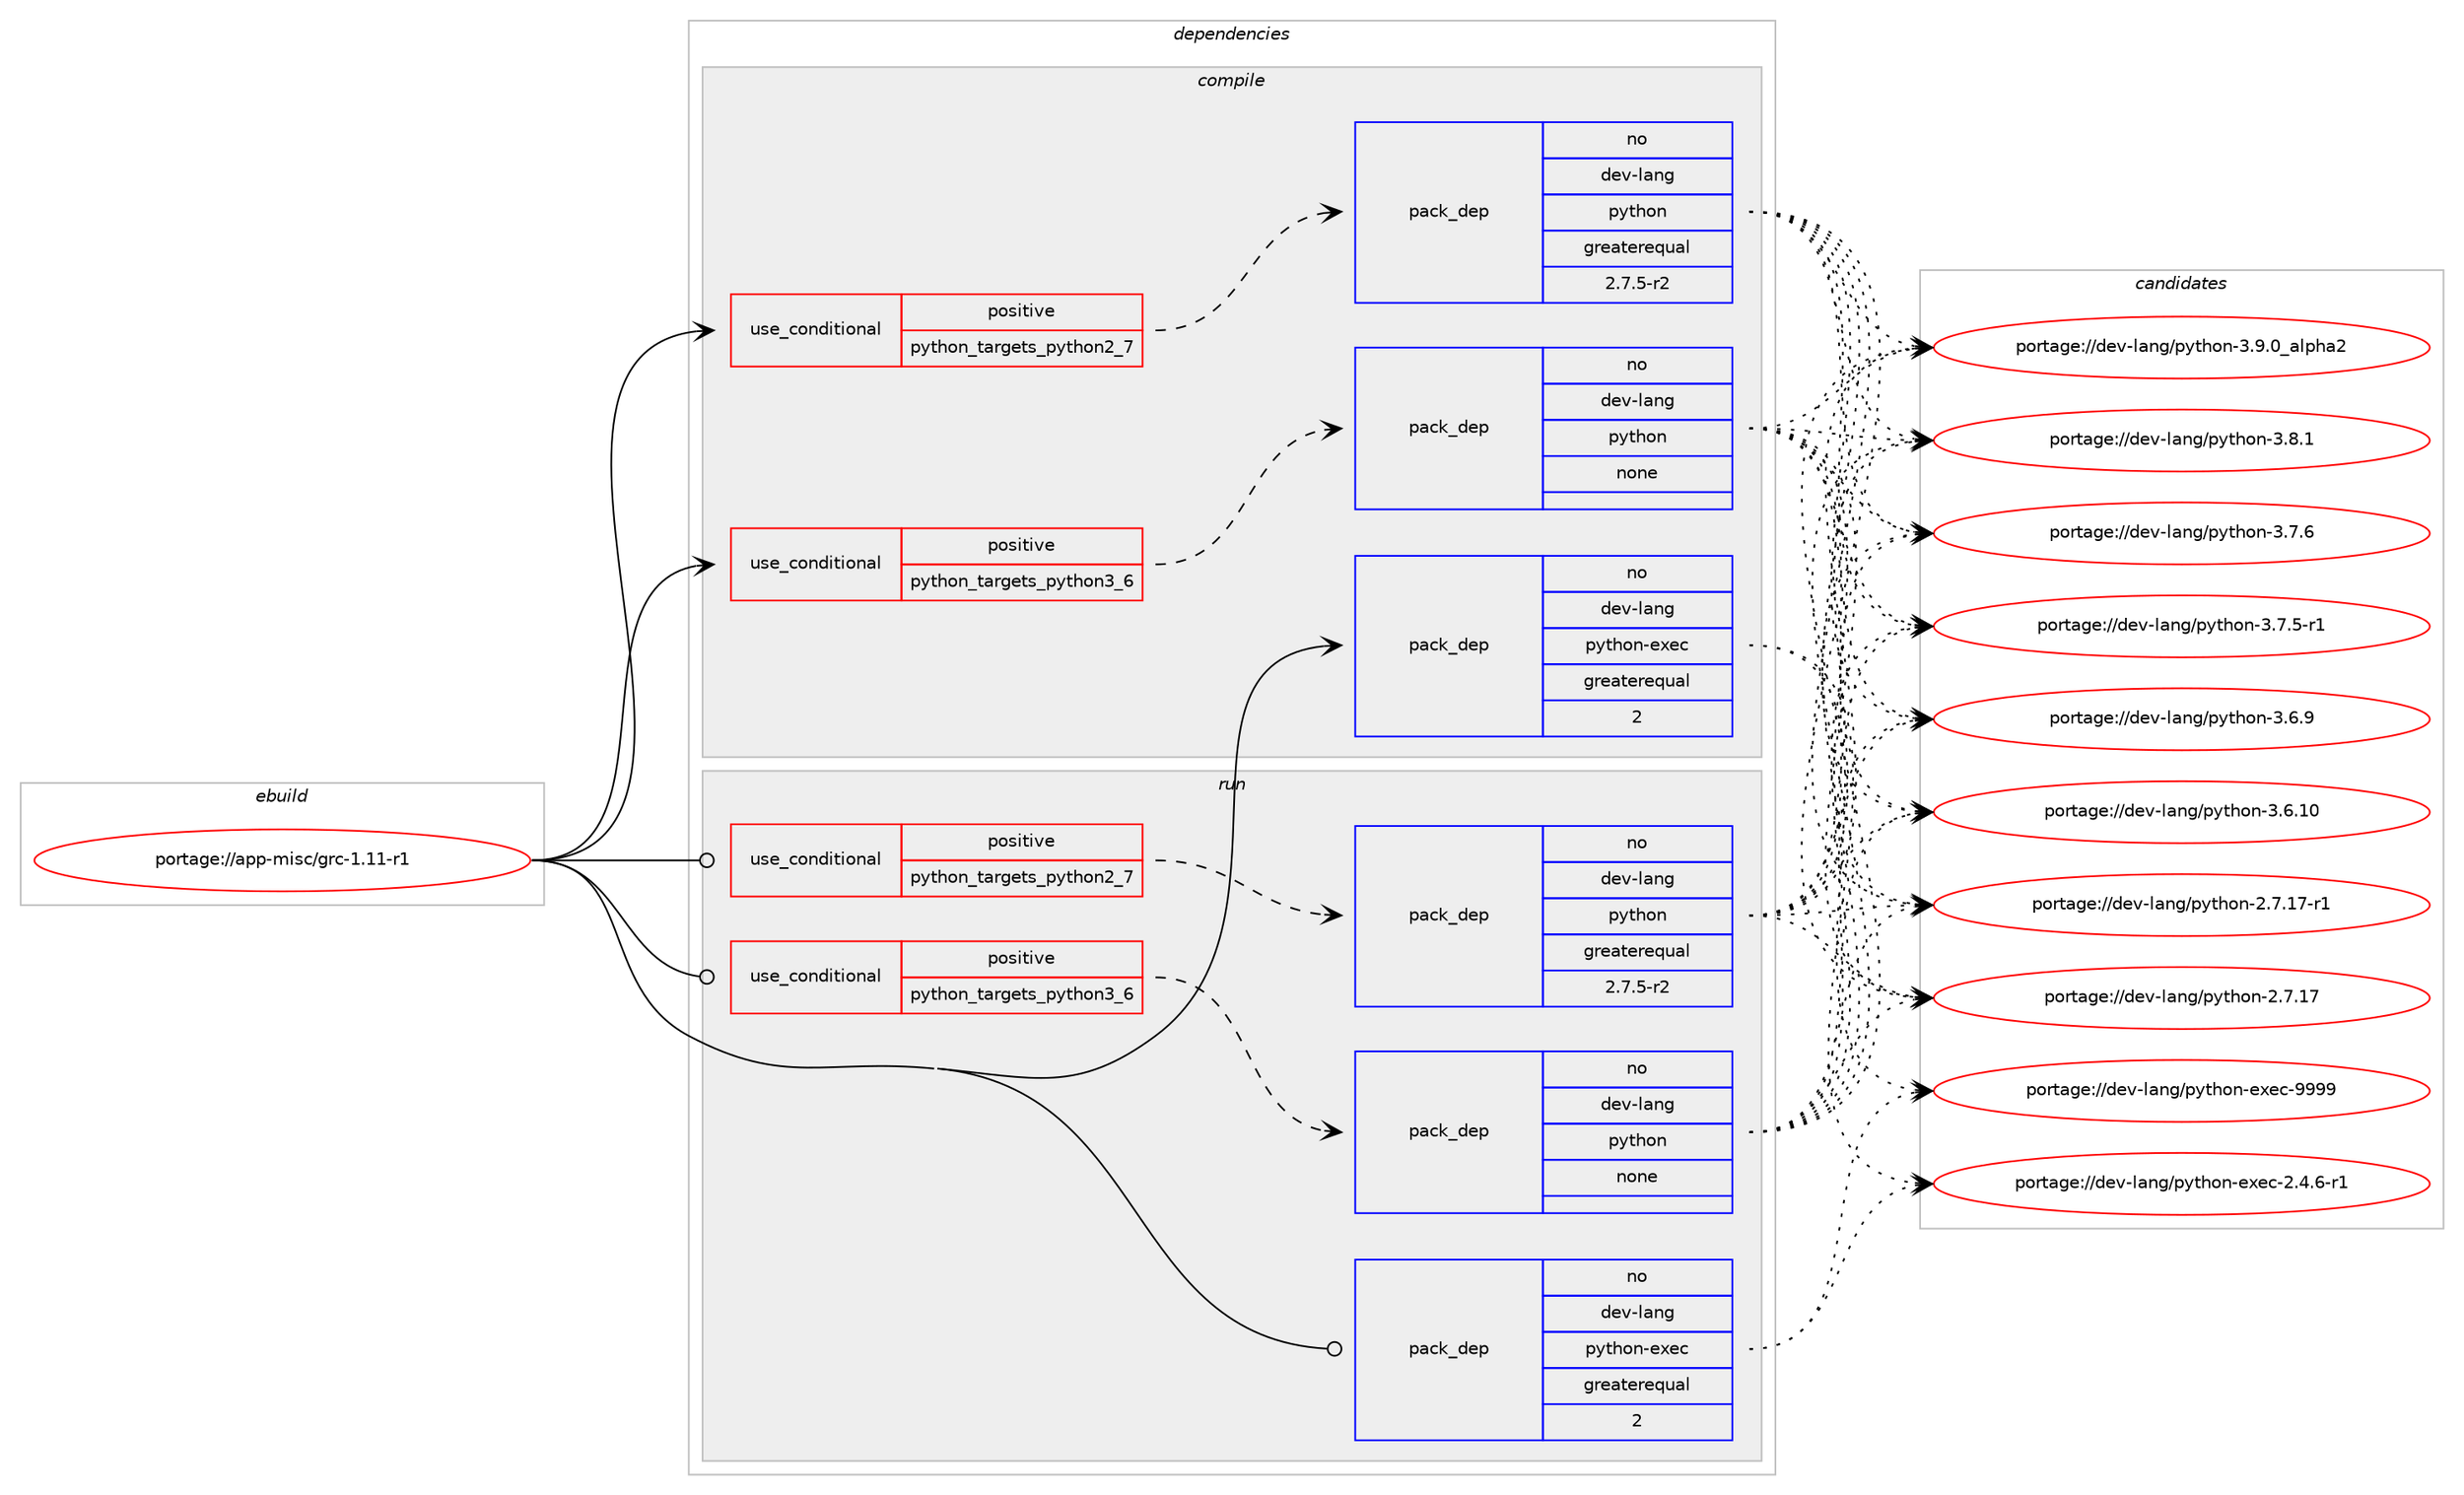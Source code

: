 digraph prolog {

# *************
# Graph options
# *************

newrank=true;
concentrate=true;
compound=true;
graph [rankdir=LR,fontname=Helvetica,fontsize=10,ranksep=1.5];#, ranksep=2.5, nodesep=0.2];
edge  [arrowhead=vee];
node  [fontname=Helvetica,fontsize=10];

# **********
# The ebuild
# **********

subgraph cluster_leftcol {
color=gray;
label=<<i>ebuild</i>>;
id [label="portage://app-misc/grc-1.11-r1", color=red, width=4, href="../app-misc/grc-1.11-r1.svg"];
}

# ****************
# The dependencies
# ****************

subgraph cluster_midcol {
color=gray;
label=<<i>dependencies</i>>;
subgraph cluster_compile {
fillcolor="#eeeeee";
style=filled;
label=<<i>compile</i>>;
subgraph cond143365 {
dependency612008 [label=<<TABLE BORDER="0" CELLBORDER="1" CELLSPACING="0" CELLPADDING="4"><TR><TD ROWSPAN="3" CELLPADDING="10">use_conditional</TD></TR><TR><TD>positive</TD></TR><TR><TD>python_targets_python2_7</TD></TR></TABLE>>, shape=none, color=red];
subgraph pack460450 {
dependency612009 [label=<<TABLE BORDER="0" CELLBORDER="1" CELLSPACING="0" CELLPADDING="4" WIDTH="220"><TR><TD ROWSPAN="6" CELLPADDING="30">pack_dep</TD></TR><TR><TD WIDTH="110">no</TD></TR><TR><TD>dev-lang</TD></TR><TR><TD>python</TD></TR><TR><TD>greaterequal</TD></TR><TR><TD>2.7.5-r2</TD></TR></TABLE>>, shape=none, color=blue];
}
dependency612008:e -> dependency612009:w [weight=20,style="dashed",arrowhead="vee"];
}
id:e -> dependency612008:w [weight=20,style="solid",arrowhead="vee"];
subgraph cond143366 {
dependency612010 [label=<<TABLE BORDER="0" CELLBORDER="1" CELLSPACING="0" CELLPADDING="4"><TR><TD ROWSPAN="3" CELLPADDING="10">use_conditional</TD></TR><TR><TD>positive</TD></TR><TR><TD>python_targets_python3_6</TD></TR></TABLE>>, shape=none, color=red];
subgraph pack460451 {
dependency612011 [label=<<TABLE BORDER="0" CELLBORDER="1" CELLSPACING="0" CELLPADDING="4" WIDTH="220"><TR><TD ROWSPAN="6" CELLPADDING="30">pack_dep</TD></TR><TR><TD WIDTH="110">no</TD></TR><TR><TD>dev-lang</TD></TR><TR><TD>python</TD></TR><TR><TD>none</TD></TR><TR><TD></TD></TR></TABLE>>, shape=none, color=blue];
}
dependency612010:e -> dependency612011:w [weight=20,style="dashed",arrowhead="vee"];
}
id:e -> dependency612010:w [weight=20,style="solid",arrowhead="vee"];
subgraph pack460452 {
dependency612012 [label=<<TABLE BORDER="0" CELLBORDER="1" CELLSPACING="0" CELLPADDING="4" WIDTH="220"><TR><TD ROWSPAN="6" CELLPADDING="30">pack_dep</TD></TR><TR><TD WIDTH="110">no</TD></TR><TR><TD>dev-lang</TD></TR><TR><TD>python-exec</TD></TR><TR><TD>greaterequal</TD></TR><TR><TD>2</TD></TR></TABLE>>, shape=none, color=blue];
}
id:e -> dependency612012:w [weight=20,style="solid",arrowhead="vee"];
}
subgraph cluster_compileandrun {
fillcolor="#eeeeee";
style=filled;
label=<<i>compile and run</i>>;
}
subgraph cluster_run {
fillcolor="#eeeeee";
style=filled;
label=<<i>run</i>>;
subgraph cond143367 {
dependency612013 [label=<<TABLE BORDER="0" CELLBORDER="1" CELLSPACING="0" CELLPADDING="4"><TR><TD ROWSPAN="3" CELLPADDING="10">use_conditional</TD></TR><TR><TD>positive</TD></TR><TR><TD>python_targets_python2_7</TD></TR></TABLE>>, shape=none, color=red];
subgraph pack460453 {
dependency612014 [label=<<TABLE BORDER="0" CELLBORDER="1" CELLSPACING="0" CELLPADDING="4" WIDTH="220"><TR><TD ROWSPAN="6" CELLPADDING="30">pack_dep</TD></TR><TR><TD WIDTH="110">no</TD></TR><TR><TD>dev-lang</TD></TR><TR><TD>python</TD></TR><TR><TD>greaterequal</TD></TR><TR><TD>2.7.5-r2</TD></TR></TABLE>>, shape=none, color=blue];
}
dependency612013:e -> dependency612014:w [weight=20,style="dashed",arrowhead="vee"];
}
id:e -> dependency612013:w [weight=20,style="solid",arrowhead="odot"];
subgraph cond143368 {
dependency612015 [label=<<TABLE BORDER="0" CELLBORDER="1" CELLSPACING="0" CELLPADDING="4"><TR><TD ROWSPAN="3" CELLPADDING="10">use_conditional</TD></TR><TR><TD>positive</TD></TR><TR><TD>python_targets_python3_6</TD></TR></TABLE>>, shape=none, color=red];
subgraph pack460454 {
dependency612016 [label=<<TABLE BORDER="0" CELLBORDER="1" CELLSPACING="0" CELLPADDING="4" WIDTH="220"><TR><TD ROWSPAN="6" CELLPADDING="30">pack_dep</TD></TR><TR><TD WIDTH="110">no</TD></TR><TR><TD>dev-lang</TD></TR><TR><TD>python</TD></TR><TR><TD>none</TD></TR><TR><TD></TD></TR></TABLE>>, shape=none, color=blue];
}
dependency612015:e -> dependency612016:w [weight=20,style="dashed",arrowhead="vee"];
}
id:e -> dependency612015:w [weight=20,style="solid",arrowhead="odot"];
subgraph pack460455 {
dependency612017 [label=<<TABLE BORDER="0" CELLBORDER="1" CELLSPACING="0" CELLPADDING="4" WIDTH="220"><TR><TD ROWSPAN="6" CELLPADDING="30">pack_dep</TD></TR><TR><TD WIDTH="110">no</TD></TR><TR><TD>dev-lang</TD></TR><TR><TD>python-exec</TD></TR><TR><TD>greaterequal</TD></TR><TR><TD>2</TD></TR></TABLE>>, shape=none, color=blue];
}
id:e -> dependency612017:w [weight=20,style="solid",arrowhead="odot"];
}
}

# **************
# The candidates
# **************

subgraph cluster_choices {
rank=same;
color=gray;
label=<<i>candidates</i>>;

subgraph choice460450 {
color=black;
nodesep=1;
choice10010111845108971101034711212111610411111045514657464895971081121049750 [label="portage://dev-lang/python-3.9.0_alpha2", color=red, width=4,href="../dev-lang/python-3.9.0_alpha2.svg"];
choice100101118451089711010347112121116104111110455146564649 [label="portage://dev-lang/python-3.8.1", color=red, width=4,href="../dev-lang/python-3.8.1.svg"];
choice100101118451089711010347112121116104111110455146554654 [label="portage://dev-lang/python-3.7.6", color=red, width=4,href="../dev-lang/python-3.7.6.svg"];
choice1001011184510897110103471121211161041111104551465546534511449 [label="portage://dev-lang/python-3.7.5-r1", color=red, width=4,href="../dev-lang/python-3.7.5-r1.svg"];
choice100101118451089711010347112121116104111110455146544657 [label="portage://dev-lang/python-3.6.9", color=red, width=4,href="../dev-lang/python-3.6.9.svg"];
choice10010111845108971101034711212111610411111045514654464948 [label="portage://dev-lang/python-3.6.10", color=red, width=4,href="../dev-lang/python-3.6.10.svg"];
choice100101118451089711010347112121116104111110455046554649554511449 [label="portage://dev-lang/python-2.7.17-r1", color=red, width=4,href="../dev-lang/python-2.7.17-r1.svg"];
choice10010111845108971101034711212111610411111045504655464955 [label="portage://dev-lang/python-2.7.17", color=red, width=4,href="../dev-lang/python-2.7.17.svg"];
dependency612009:e -> choice10010111845108971101034711212111610411111045514657464895971081121049750:w [style=dotted,weight="100"];
dependency612009:e -> choice100101118451089711010347112121116104111110455146564649:w [style=dotted,weight="100"];
dependency612009:e -> choice100101118451089711010347112121116104111110455146554654:w [style=dotted,weight="100"];
dependency612009:e -> choice1001011184510897110103471121211161041111104551465546534511449:w [style=dotted,weight="100"];
dependency612009:e -> choice100101118451089711010347112121116104111110455146544657:w [style=dotted,weight="100"];
dependency612009:e -> choice10010111845108971101034711212111610411111045514654464948:w [style=dotted,weight="100"];
dependency612009:e -> choice100101118451089711010347112121116104111110455046554649554511449:w [style=dotted,weight="100"];
dependency612009:e -> choice10010111845108971101034711212111610411111045504655464955:w [style=dotted,weight="100"];
}
subgraph choice460451 {
color=black;
nodesep=1;
choice10010111845108971101034711212111610411111045514657464895971081121049750 [label="portage://dev-lang/python-3.9.0_alpha2", color=red, width=4,href="../dev-lang/python-3.9.0_alpha2.svg"];
choice100101118451089711010347112121116104111110455146564649 [label="portage://dev-lang/python-3.8.1", color=red, width=4,href="../dev-lang/python-3.8.1.svg"];
choice100101118451089711010347112121116104111110455146554654 [label="portage://dev-lang/python-3.7.6", color=red, width=4,href="../dev-lang/python-3.7.6.svg"];
choice1001011184510897110103471121211161041111104551465546534511449 [label="portage://dev-lang/python-3.7.5-r1", color=red, width=4,href="../dev-lang/python-3.7.5-r1.svg"];
choice100101118451089711010347112121116104111110455146544657 [label="portage://dev-lang/python-3.6.9", color=red, width=4,href="../dev-lang/python-3.6.9.svg"];
choice10010111845108971101034711212111610411111045514654464948 [label="portage://dev-lang/python-3.6.10", color=red, width=4,href="../dev-lang/python-3.6.10.svg"];
choice100101118451089711010347112121116104111110455046554649554511449 [label="portage://dev-lang/python-2.7.17-r1", color=red, width=4,href="../dev-lang/python-2.7.17-r1.svg"];
choice10010111845108971101034711212111610411111045504655464955 [label="portage://dev-lang/python-2.7.17", color=red, width=4,href="../dev-lang/python-2.7.17.svg"];
dependency612011:e -> choice10010111845108971101034711212111610411111045514657464895971081121049750:w [style=dotted,weight="100"];
dependency612011:e -> choice100101118451089711010347112121116104111110455146564649:w [style=dotted,weight="100"];
dependency612011:e -> choice100101118451089711010347112121116104111110455146554654:w [style=dotted,weight="100"];
dependency612011:e -> choice1001011184510897110103471121211161041111104551465546534511449:w [style=dotted,weight="100"];
dependency612011:e -> choice100101118451089711010347112121116104111110455146544657:w [style=dotted,weight="100"];
dependency612011:e -> choice10010111845108971101034711212111610411111045514654464948:w [style=dotted,weight="100"];
dependency612011:e -> choice100101118451089711010347112121116104111110455046554649554511449:w [style=dotted,weight="100"];
dependency612011:e -> choice10010111845108971101034711212111610411111045504655464955:w [style=dotted,weight="100"];
}
subgraph choice460452 {
color=black;
nodesep=1;
choice10010111845108971101034711212111610411111045101120101994557575757 [label="portage://dev-lang/python-exec-9999", color=red, width=4,href="../dev-lang/python-exec-9999.svg"];
choice10010111845108971101034711212111610411111045101120101994550465246544511449 [label="portage://dev-lang/python-exec-2.4.6-r1", color=red, width=4,href="../dev-lang/python-exec-2.4.6-r1.svg"];
dependency612012:e -> choice10010111845108971101034711212111610411111045101120101994557575757:w [style=dotted,weight="100"];
dependency612012:e -> choice10010111845108971101034711212111610411111045101120101994550465246544511449:w [style=dotted,weight="100"];
}
subgraph choice460453 {
color=black;
nodesep=1;
choice10010111845108971101034711212111610411111045514657464895971081121049750 [label="portage://dev-lang/python-3.9.0_alpha2", color=red, width=4,href="../dev-lang/python-3.9.0_alpha2.svg"];
choice100101118451089711010347112121116104111110455146564649 [label="portage://dev-lang/python-3.8.1", color=red, width=4,href="../dev-lang/python-3.8.1.svg"];
choice100101118451089711010347112121116104111110455146554654 [label="portage://dev-lang/python-3.7.6", color=red, width=4,href="../dev-lang/python-3.7.6.svg"];
choice1001011184510897110103471121211161041111104551465546534511449 [label="portage://dev-lang/python-3.7.5-r1", color=red, width=4,href="../dev-lang/python-3.7.5-r1.svg"];
choice100101118451089711010347112121116104111110455146544657 [label="portage://dev-lang/python-3.6.9", color=red, width=4,href="../dev-lang/python-3.6.9.svg"];
choice10010111845108971101034711212111610411111045514654464948 [label="portage://dev-lang/python-3.6.10", color=red, width=4,href="../dev-lang/python-3.6.10.svg"];
choice100101118451089711010347112121116104111110455046554649554511449 [label="portage://dev-lang/python-2.7.17-r1", color=red, width=4,href="../dev-lang/python-2.7.17-r1.svg"];
choice10010111845108971101034711212111610411111045504655464955 [label="portage://dev-lang/python-2.7.17", color=red, width=4,href="../dev-lang/python-2.7.17.svg"];
dependency612014:e -> choice10010111845108971101034711212111610411111045514657464895971081121049750:w [style=dotted,weight="100"];
dependency612014:e -> choice100101118451089711010347112121116104111110455146564649:w [style=dotted,weight="100"];
dependency612014:e -> choice100101118451089711010347112121116104111110455146554654:w [style=dotted,weight="100"];
dependency612014:e -> choice1001011184510897110103471121211161041111104551465546534511449:w [style=dotted,weight="100"];
dependency612014:e -> choice100101118451089711010347112121116104111110455146544657:w [style=dotted,weight="100"];
dependency612014:e -> choice10010111845108971101034711212111610411111045514654464948:w [style=dotted,weight="100"];
dependency612014:e -> choice100101118451089711010347112121116104111110455046554649554511449:w [style=dotted,weight="100"];
dependency612014:e -> choice10010111845108971101034711212111610411111045504655464955:w [style=dotted,weight="100"];
}
subgraph choice460454 {
color=black;
nodesep=1;
choice10010111845108971101034711212111610411111045514657464895971081121049750 [label="portage://dev-lang/python-3.9.0_alpha2", color=red, width=4,href="../dev-lang/python-3.9.0_alpha2.svg"];
choice100101118451089711010347112121116104111110455146564649 [label="portage://dev-lang/python-3.8.1", color=red, width=4,href="../dev-lang/python-3.8.1.svg"];
choice100101118451089711010347112121116104111110455146554654 [label="portage://dev-lang/python-3.7.6", color=red, width=4,href="../dev-lang/python-3.7.6.svg"];
choice1001011184510897110103471121211161041111104551465546534511449 [label="portage://dev-lang/python-3.7.5-r1", color=red, width=4,href="../dev-lang/python-3.7.5-r1.svg"];
choice100101118451089711010347112121116104111110455146544657 [label="portage://dev-lang/python-3.6.9", color=red, width=4,href="../dev-lang/python-3.6.9.svg"];
choice10010111845108971101034711212111610411111045514654464948 [label="portage://dev-lang/python-3.6.10", color=red, width=4,href="../dev-lang/python-3.6.10.svg"];
choice100101118451089711010347112121116104111110455046554649554511449 [label="portage://dev-lang/python-2.7.17-r1", color=red, width=4,href="../dev-lang/python-2.7.17-r1.svg"];
choice10010111845108971101034711212111610411111045504655464955 [label="portage://dev-lang/python-2.7.17", color=red, width=4,href="../dev-lang/python-2.7.17.svg"];
dependency612016:e -> choice10010111845108971101034711212111610411111045514657464895971081121049750:w [style=dotted,weight="100"];
dependency612016:e -> choice100101118451089711010347112121116104111110455146564649:w [style=dotted,weight="100"];
dependency612016:e -> choice100101118451089711010347112121116104111110455146554654:w [style=dotted,weight="100"];
dependency612016:e -> choice1001011184510897110103471121211161041111104551465546534511449:w [style=dotted,weight="100"];
dependency612016:e -> choice100101118451089711010347112121116104111110455146544657:w [style=dotted,weight="100"];
dependency612016:e -> choice10010111845108971101034711212111610411111045514654464948:w [style=dotted,weight="100"];
dependency612016:e -> choice100101118451089711010347112121116104111110455046554649554511449:w [style=dotted,weight="100"];
dependency612016:e -> choice10010111845108971101034711212111610411111045504655464955:w [style=dotted,weight="100"];
}
subgraph choice460455 {
color=black;
nodesep=1;
choice10010111845108971101034711212111610411111045101120101994557575757 [label="portage://dev-lang/python-exec-9999", color=red, width=4,href="../dev-lang/python-exec-9999.svg"];
choice10010111845108971101034711212111610411111045101120101994550465246544511449 [label="portage://dev-lang/python-exec-2.4.6-r1", color=red, width=4,href="../dev-lang/python-exec-2.4.6-r1.svg"];
dependency612017:e -> choice10010111845108971101034711212111610411111045101120101994557575757:w [style=dotted,weight="100"];
dependency612017:e -> choice10010111845108971101034711212111610411111045101120101994550465246544511449:w [style=dotted,weight="100"];
}
}

}
